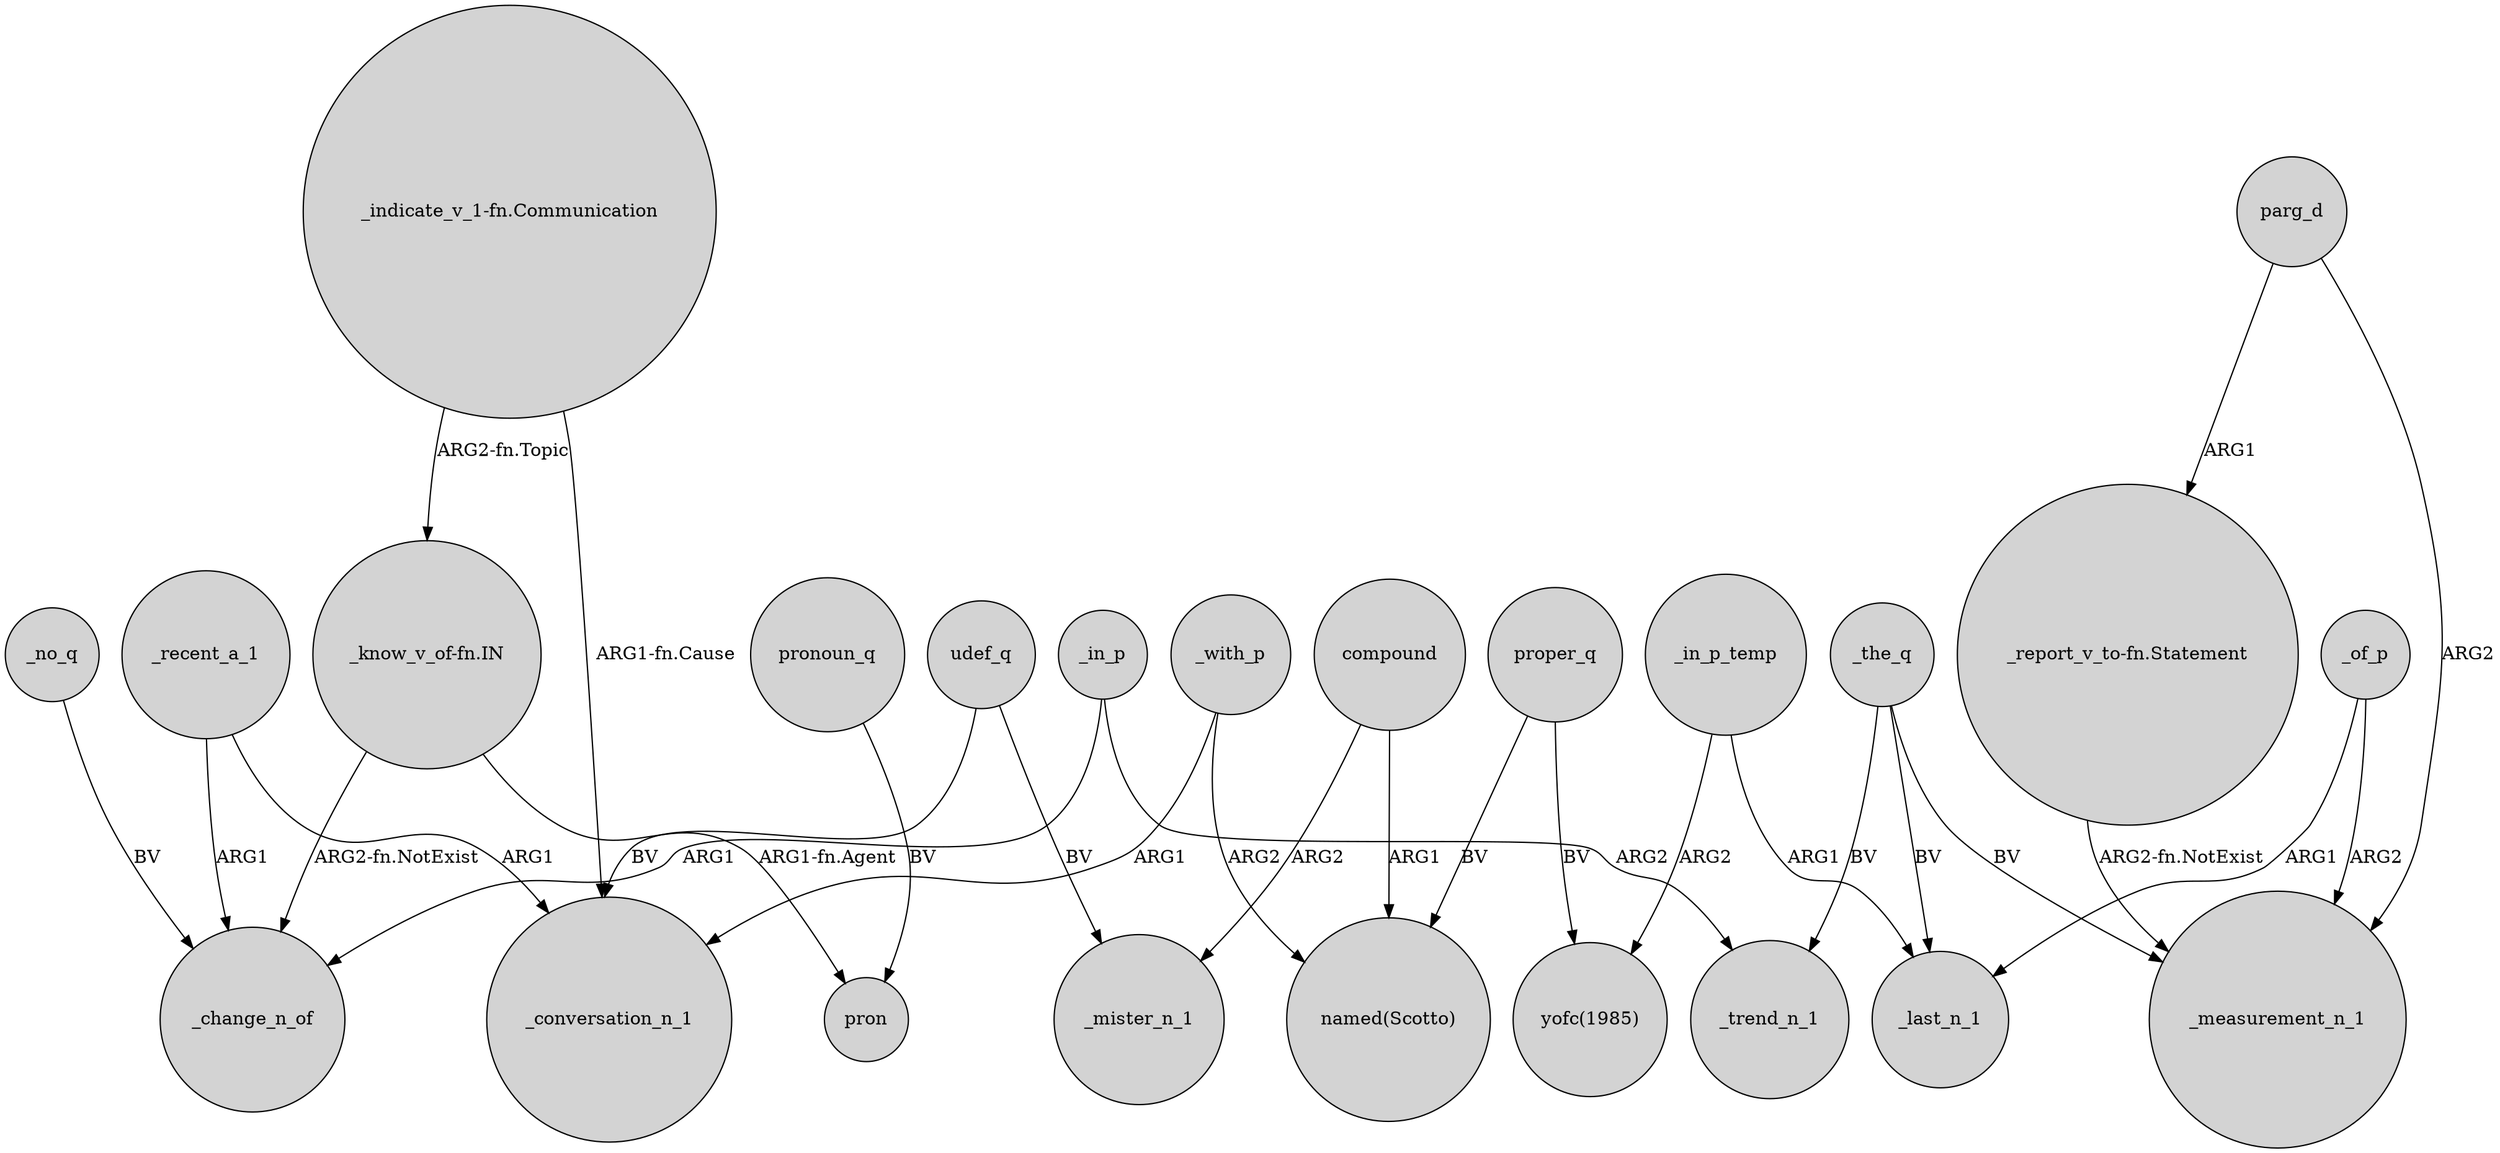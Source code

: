 digraph {
	node [shape=circle style=filled]
	"_know_v_of-fn.IN" -> _change_n_of [label="ARG2-fn.NotExist"]
	_the_q -> _last_n_1 [label=BV]
	_with_p -> "named(Scotto)" [label=ARG2]
	_in_p_temp -> _last_n_1 [label=ARG1]
	proper_q -> "named(Scotto)" [label=BV]
	compound -> _mister_n_1 [label=ARG2]
	_the_q -> _measurement_n_1 [label=BV]
	_recent_a_1 -> _conversation_n_1 [label=ARG1]
	udef_q -> _mister_n_1 [label=BV]
	"_indicate_v_1-fn.Communication" -> _conversation_n_1 [label="ARG1-fn.Cause"]
	_in_p -> _change_n_of [label=ARG1]
	pronoun_q -> pron [label=BV]
	_of_p -> _measurement_n_1 [label=ARG2]
	"_know_v_of-fn.IN" -> pron [label="ARG1-fn.Agent"]
	_in_p -> _trend_n_1 [label=ARG2]
	_the_q -> _trend_n_1 [label=BV]
	udef_q -> _conversation_n_1 [label=BV]
	parg_d -> "_report_v_to-fn.Statement" [label=ARG1]
	_of_p -> _last_n_1 [label=ARG1]
	_with_p -> _conversation_n_1 [label=ARG1]
	_in_p_temp -> "yofc(1985)" [label=ARG2]
	parg_d -> _measurement_n_1 [label=ARG2]
	proper_q -> "yofc(1985)" [label=BV]
	"_indicate_v_1-fn.Communication" -> "_know_v_of-fn.IN" [label="ARG2-fn.Topic"]
	"_report_v_to-fn.Statement" -> _measurement_n_1 [label="ARG2-fn.NotExist"]
	compound -> "named(Scotto)" [label=ARG1]
	_recent_a_1 -> _change_n_of [label=ARG1]
	_no_q -> _change_n_of [label=BV]
}
